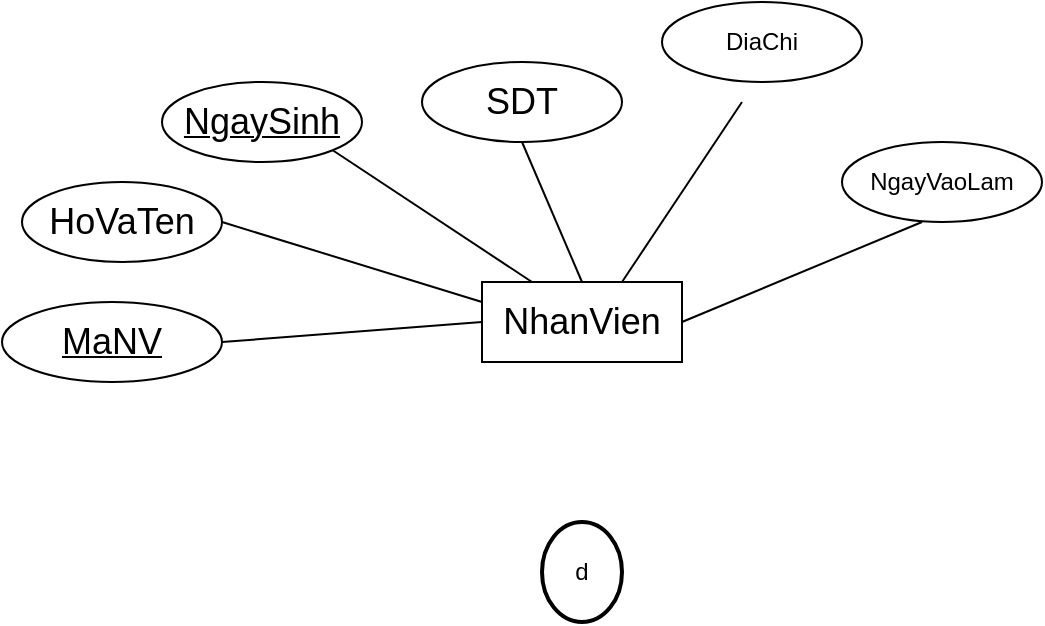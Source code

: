 <mxfile version="26.2.12">
  <diagram name="Page-1" id="R2yr6QyxG9KFdtppZtPF">
    <mxGraphModel dx="1740" dy="890" grid="1" gridSize="10" guides="1" tooltips="1" connect="1" arrows="1" fold="1" page="1" pageScale="1" pageWidth="26000" pageHeight="1920" math="0" shadow="0">
      <root>
        <mxCell id="0" />
        <mxCell id="1" parent="0" />
        <mxCell id="Vr1m3Knhlyg30zfmb3pl-12" value="&lt;font style=&quot;font-size: 18px;&quot;&gt;NhanVien&lt;/font&gt;" style="whiteSpace=wrap;html=1;align=center;" vertex="1" parent="1">
          <mxGeometry x="9410" y="340" width="100" height="40" as="geometry" />
        </mxCell>
        <mxCell id="Vr1m3Knhlyg30zfmb3pl-13" value="&lt;font style=&quot;font-size: 18px;&quot;&gt;NgaySinh&lt;/font&gt;" style="ellipse;whiteSpace=wrap;html=1;align=center;fontStyle=4;" vertex="1" parent="1">
          <mxGeometry x="9250" y="240" width="100" height="40" as="geometry" />
        </mxCell>
        <mxCell id="Vr1m3Knhlyg30zfmb3pl-14" value="&lt;font style=&quot;font-size: 18px;&quot;&gt;HoVaTen&lt;/font&gt;" style="ellipse;whiteSpace=wrap;html=1;align=center;" vertex="1" parent="1">
          <mxGeometry x="9180" y="290" width="100" height="40" as="geometry" />
        </mxCell>
        <mxCell id="Vr1m3Knhlyg30zfmb3pl-16" value="NgayVaoLam" style="ellipse;whiteSpace=wrap;html=1;align=center;" vertex="1" parent="1">
          <mxGeometry x="9590" y="270" width="100" height="40" as="geometry" />
        </mxCell>
        <mxCell id="Vr1m3Knhlyg30zfmb3pl-17" value="&lt;font style=&quot;font-size: 18px;&quot;&gt;SDT&lt;/font&gt;" style="ellipse;whiteSpace=wrap;html=1;align=center;" vertex="1" parent="1">
          <mxGeometry x="9380" y="230" width="100" height="40" as="geometry" />
        </mxCell>
        <mxCell id="Vr1m3Knhlyg30zfmb3pl-18" value="&lt;font style=&quot;font-size: 18px;&quot;&gt;MaNV&lt;/font&gt;" style="ellipse;whiteSpace=wrap;html=1;align=center;fontStyle=4;" vertex="1" parent="1">
          <mxGeometry x="9170" y="350" width="110" height="40" as="geometry" />
        </mxCell>
        <mxCell id="Vr1m3Knhlyg30zfmb3pl-19" value="DiaChi" style="ellipse;whiteSpace=wrap;html=1;align=center;" vertex="1" parent="1">
          <mxGeometry x="9500" y="200" width="100" height="40" as="geometry" />
        </mxCell>
        <mxCell id="Vr1m3Knhlyg30zfmb3pl-21" value="" style="endArrow=none;html=1;rounded=0;exitX=1;exitY=0.5;exitDx=0;exitDy=0;entryX=0;entryY=0.5;entryDx=0;entryDy=0;" edge="1" parent="1" source="Vr1m3Knhlyg30zfmb3pl-18" target="Vr1m3Knhlyg30zfmb3pl-12">
          <mxGeometry relative="1" as="geometry">
            <mxPoint x="9500" y="600" as="sourcePoint" />
            <mxPoint x="9400" y="370" as="targetPoint" />
          </mxGeometry>
        </mxCell>
        <mxCell id="Vr1m3Knhlyg30zfmb3pl-24" value="" style="endArrow=none;html=1;rounded=0;" edge="1" parent="1">
          <mxGeometry relative="1" as="geometry">
            <mxPoint x="9540" y="250" as="sourcePoint" />
            <mxPoint x="9480" y="340" as="targetPoint" />
          </mxGeometry>
        </mxCell>
        <mxCell id="Vr1m3Knhlyg30zfmb3pl-25" value="" style="endArrow=none;html=1;rounded=0;entryX=1;entryY=0.5;entryDx=0;entryDy=0;exitX=0.4;exitY=1;exitDx=0;exitDy=0;exitPerimeter=0;" edge="1" parent="1" source="Vr1m3Knhlyg30zfmb3pl-16" target="Vr1m3Knhlyg30zfmb3pl-12">
          <mxGeometry relative="1" as="geometry">
            <mxPoint x="9500" y="600" as="sourcePoint" />
            <mxPoint x="9660" y="600" as="targetPoint" />
          </mxGeometry>
        </mxCell>
        <mxCell id="Vr1m3Knhlyg30zfmb3pl-26" value="" style="endArrow=none;html=1;rounded=0;entryX=0;entryY=0.25;entryDx=0;entryDy=0;exitX=1;exitY=0.5;exitDx=0;exitDy=0;" edge="1" parent="1" source="Vr1m3Knhlyg30zfmb3pl-14" target="Vr1m3Knhlyg30zfmb3pl-12">
          <mxGeometry relative="1" as="geometry">
            <mxPoint x="9500" y="280" as="sourcePoint" />
            <mxPoint x="9660" y="280" as="targetPoint" />
          </mxGeometry>
        </mxCell>
        <mxCell id="Vr1m3Knhlyg30zfmb3pl-27" value="" style="endArrow=none;html=1;rounded=0;exitX=0.5;exitY=0;exitDx=0;exitDy=0;entryX=0.5;entryY=1;entryDx=0;entryDy=0;" edge="1" parent="1" source="Vr1m3Knhlyg30zfmb3pl-12" target="Vr1m3Knhlyg30zfmb3pl-17">
          <mxGeometry relative="1" as="geometry">
            <mxPoint x="9520" y="370" as="sourcePoint" />
            <mxPoint x="9670" y="360" as="targetPoint" />
          </mxGeometry>
        </mxCell>
        <mxCell id="Vr1m3Knhlyg30zfmb3pl-28" value="" style="endArrow=none;html=1;rounded=0;exitX=1;exitY=1;exitDx=0;exitDy=0;entryX=0.25;entryY=0;entryDx=0;entryDy=0;" edge="1" parent="1" source="Vr1m3Knhlyg30zfmb3pl-13" target="Vr1m3Knhlyg30zfmb3pl-12">
          <mxGeometry relative="1" as="geometry">
            <mxPoint x="9500" y="600" as="sourcePoint" />
            <mxPoint x="9660" y="600" as="targetPoint" />
          </mxGeometry>
        </mxCell>
        <mxCell id="Vr1m3Knhlyg30zfmb3pl-32" value="d" style="strokeWidth=2;html=1;shape=mxgraph.flowchart.start_2;whiteSpace=wrap;" vertex="1" parent="1">
          <mxGeometry x="9440" y="460" width="40" height="50" as="geometry" />
        </mxCell>
      </root>
    </mxGraphModel>
  </diagram>
</mxfile>
